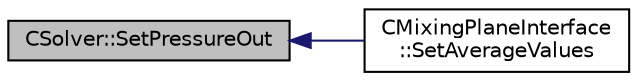 digraph "CSolver::SetPressureOut"
{
  edge [fontname="Helvetica",fontsize="10",labelfontname="Helvetica",labelfontsize="10"];
  node [fontname="Helvetica",fontsize="10",shape=record];
  rankdir="LR";
  Node4655 [label="CSolver::SetPressureOut",height=0.2,width=0.4,color="black", fillcolor="grey75", style="filled", fontcolor="black"];
  Node4655 -> Node4656 [dir="back",color="midnightblue",fontsize="10",style="solid",fontname="Helvetica"];
  Node4656 [label="CMixingPlaneInterface\l::SetAverageValues",height=0.2,width=0.4,color="black", fillcolor="white", style="filled",URL="$class_c_mixing_plane_interface.html#ae3766c4aade9be744a13e797d21b1207",tooltip="Store all the turboperformance in the solver in ZONE_0. "];
}
